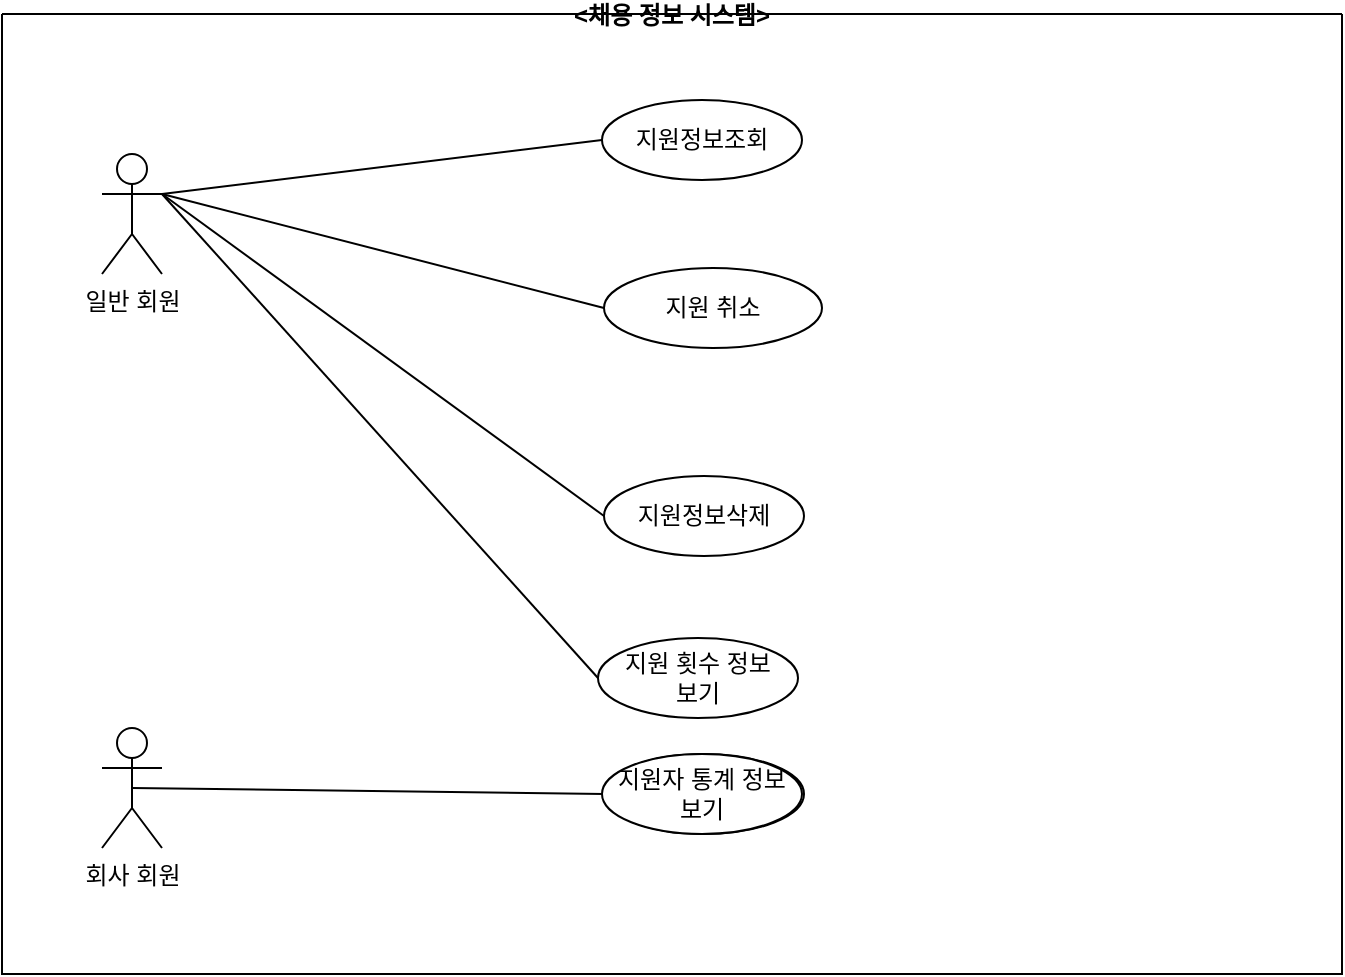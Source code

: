 <mxfile version="21.2.9" type="github">
  <diagram name="페이지-1" id="43qugqv06Tp5dHWsN9Hs">
    <mxGraphModel dx="-33" dy="470" grid="1" gridSize="10" guides="1" tooltips="1" connect="1" arrows="1" fold="1" page="1" pageScale="1" pageWidth="827" pageHeight="1169" math="0" shadow="0">
      <root>
        <mxCell id="0" />
        <mxCell id="1" parent="0" />
        <mxCell id="pTrekW-3SXCPSAQBGSVi-1" value="일반 회원" style="shape=umlActor;verticalLabelPosition=bottom;verticalAlign=top;html=1;outlineConnect=0;" vertex="1" parent="1">
          <mxGeometry x="1440" y="150" width="30" height="60" as="geometry" />
        </mxCell>
        <mxCell id="pTrekW-3SXCPSAQBGSVi-2" value="회사 회원" style="shape=umlActor;verticalLabelPosition=bottom;verticalAlign=top;html=1;outlineConnect=0;" vertex="1" parent="1">
          <mxGeometry x="1440" y="437" width="30" height="60" as="geometry" />
        </mxCell>
        <mxCell id="pTrekW-3SXCPSAQBGSVi-3" value="지원정보조회" style="ellipse;whiteSpace=wrap;html=1;" vertex="1" parent="1">
          <mxGeometry x="1690" y="123" width="100" height="40" as="geometry" />
        </mxCell>
        <mxCell id="pTrekW-3SXCPSAQBGSVi-4" value="" style="endArrow=none;html=1;rounded=0;entryX=0;entryY=0.5;entryDx=0;entryDy=0;exitX=1;exitY=0.333;exitDx=0;exitDy=0;exitPerimeter=0;" edge="1" parent="1" source="pTrekW-3SXCPSAQBGSVi-1" target="pTrekW-3SXCPSAQBGSVi-3">
          <mxGeometry width="50" height="50" relative="1" as="geometry">
            <mxPoint x="1480" y="180" as="sourcePoint" />
            <mxPoint x="1860" y="210" as="targetPoint" />
          </mxGeometry>
        </mxCell>
        <mxCell id="pTrekW-3SXCPSAQBGSVi-5" value="" style="endArrow=none;html=1;rounded=0;entryX=0;entryY=0.5;entryDx=0;entryDy=0;exitX=1;exitY=0.333;exitDx=0;exitDy=0;exitPerimeter=0;" edge="1" parent="1" source="pTrekW-3SXCPSAQBGSVi-1" target="pTrekW-3SXCPSAQBGSVi-10">
          <mxGeometry width="50" height="50" relative="1" as="geometry">
            <mxPoint x="1480" y="180" as="sourcePoint" />
            <mxPoint x="1700" y="183" as="targetPoint" />
          </mxGeometry>
        </mxCell>
        <mxCell id="pTrekW-3SXCPSAQBGSVi-6" value="&lt;채용 정보 시스템&gt;" style="swimlane;startSize=0;" vertex="1" parent="1">
          <mxGeometry x="1390" y="80" width="670" height="480" as="geometry" />
        </mxCell>
        <mxCell id="pTrekW-3SXCPSAQBGSVi-7" value="지원자 통계 정보&lt;br&gt;보기" style="ellipse;whiteSpace=wrap;html=1;" vertex="1" parent="pTrekW-3SXCPSAQBGSVi-6">
          <mxGeometry x="301" y="370" width="100" height="40" as="geometry" />
        </mxCell>
        <mxCell id="pTrekW-3SXCPSAQBGSVi-8" value="지원 취소" style="ellipse;whiteSpace=wrap;html=1;" vertex="1" parent="pTrekW-3SXCPSAQBGSVi-6">
          <mxGeometry x="301" y="127" width="109" height="40" as="geometry" />
        </mxCell>
        <mxCell id="pTrekW-3SXCPSAQBGSVi-9" value="지원 횟수 정보&lt;br&gt;보기" style="ellipse;whiteSpace=wrap;html=1;" vertex="1" parent="pTrekW-3SXCPSAQBGSVi-6">
          <mxGeometry x="298" y="312" width="100" height="40" as="geometry" />
        </mxCell>
        <mxCell id="pTrekW-3SXCPSAQBGSVi-10" value="지원정보삭제" style="ellipse;whiteSpace=wrap;html=1;" vertex="1" parent="pTrekW-3SXCPSAQBGSVi-6">
          <mxGeometry x="301" y="231" width="100" height="40" as="geometry" />
        </mxCell>
        <mxCell id="pTrekW-3SXCPSAQBGSVi-11" value="" style="endArrow=none;html=1;rounded=0;exitX=1;exitY=0.333;exitDx=0;exitDy=0;exitPerimeter=0;entryX=0;entryY=0.5;entryDx=0;entryDy=0;" edge="1" parent="1" source="pTrekW-3SXCPSAQBGSVi-1" target="pTrekW-3SXCPSAQBGSVi-9">
          <mxGeometry width="50" height="50" relative="1" as="geometry">
            <mxPoint x="1780" y="290" as="sourcePoint" />
            <mxPoint x="1830" y="240" as="targetPoint" />
          </mxGeometry>
        </mxCell>
        <mxCell id="pTrekW-3SXCPSAQBGSVi-12" value="" style="endArrow=none;html=1;rounded=0;entryX=0;entryY=0.5;entryDx=0;entryDy=0;exitX=0.5;exitY=0.5;exitDx=0;exitDy=0;exitPerimeter=0;" edge="1" parent="1" source="pTrekW-3SXCPSAQBGSVi-2" target="pTrekW-3SXCPSAQBGSVi-7">
          <mxGeometry width="50" height="50" relative="1" as="geometry">
            <mxPoint x="1470" y="467" as="sourcePoint" />
            <mxPoint x="1830" y="240" as="targetPoint" />
          </mxGeometry>
        </mxCell>
        <mxCell id="pTrekW-3SXCPSAQBGSVi-13" value="" style="endArrow=none;html=1;rounded=0;entryX=0;entryY=0.5;entryDx=0;entryDy=0;" edge="1" parent="1" target="pTrekW-3SXCPSAQBGSVi-8">
          <mxGeometry width="50" height="50" relative="1" as="geometry">
            <mxPoint x="1470" y="170" as="sourcePoint" />
            <mxPoint x="1740" y="240" as="targetPoint" />
          </mxGeometry>
        </mxCell>
        <mxCell id="pTrekW-3SXCPSAQBGSVi-14" value="지원자 통계 정보&lt;br&gt;보기" style="ellipse;whiteSpace=wrap;html=1;" vertex="1" parent="1">
          <mxGeometry x="1690" y="450" width="100" height="40" as="geometry" />
        </mxCell>
      </root>
    </mxGraphModel>
  </diagram>
</mxfile>
